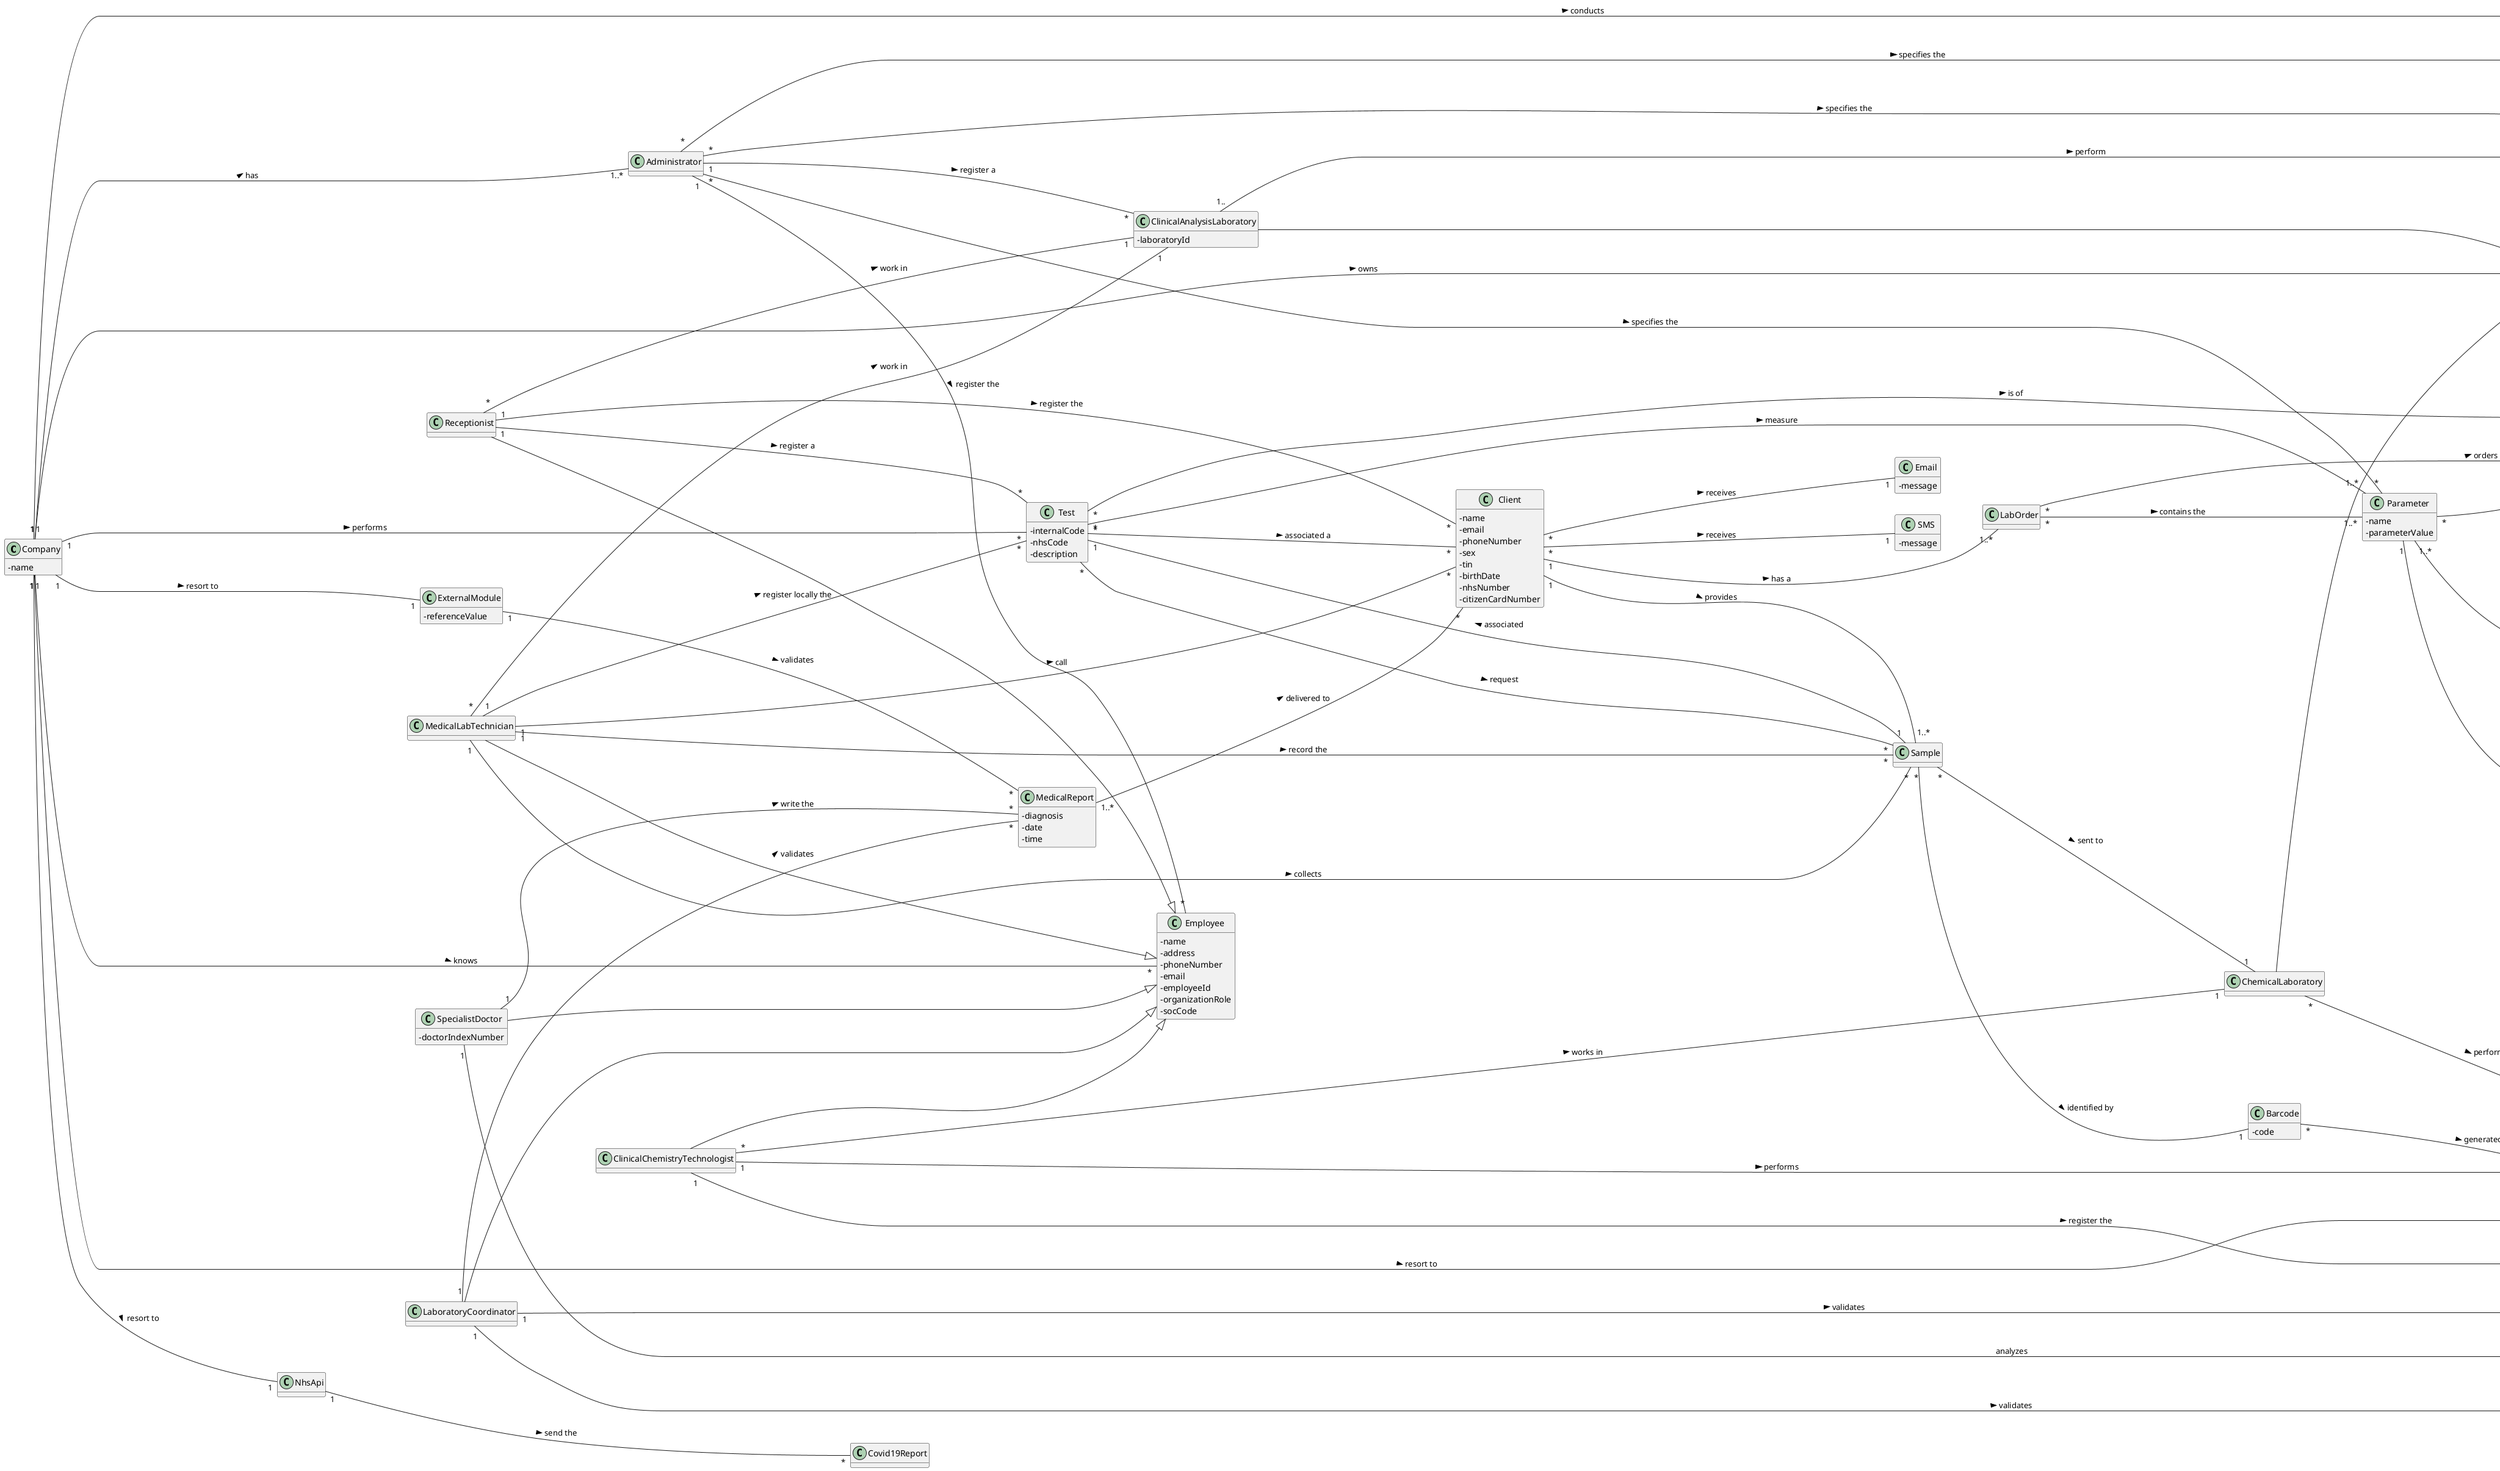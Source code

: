 @startuml
'https://plantuml.com/class-diagram
hide methods
left to right direction
skinparam classAttributeIconSize 0

class Company{
-name
}

class Laboratory{
-name
-address
-phoneNumber
-tin
}

class ClinicalAnalysisLaboratory{
-laboratoryId
}

class ChemicalLaboratory{
}

class Administrator{
}

class Employee{
-name
-address
-phoneNumber
-email
-employeeId
-organizationRole
-socCode
}

class Receptionist{
}

class Client{
 - name
 - email
 - phoneNumber
 - sex
 - tin
 - birthDate
 - nhsNumber
 - citizenCardNumber
}

class Test{
-internalCode
-nhsCode
-description
}

class MedicalLabTechnician{
}

class Sample{
}

class TestType{
-code
-description
-collectingMethod
}

class Parameter{
-name
-parameterValue
}

class ParameterCategory{
-name
-code
}

class ChemicalAnalysis{
-date
-time
}

class LabOrder{
}

class ChemicalResult{
}

class Barcode{
-code
}

class ExternalApi{
}

class ClinicalChemistryTechnologist{
}

class SpecialistDoctor{
-doctorIndexNumber
}

class MedicalReport{
-diagnosis
-date
-time
}

class ExternalModule{
-referenceValue
}

class LaboratoryCoordinator{
}

class NhsApi{
}

class Covid19Report{
}

class Email{
-message
}

class SMS{
-message
}

Company "1"----"1..*" Laboratory : owns >
Company "1"----"1..*" Administrator : has >
Company "1"----"*" Employee : knows >
ClinicalAnalysisLaboratory ----|> Laboratory
ChemicalLaboratory ---|> Laboratory
Administrator "1"----"*" Employee : register the >
Receptionist -----|> Employee
Receptionist "1"----"*" Client : register the >
Receptionist "*"----"1" ClinicalAnalysisLaboratory : work in >
Receptionist "1"----"*" Test : register a >
Test"*"----"*" Client : associated a >
Administrator "1"----"*" ClinicalAnalysisLaboratory : register a >
MedicalLabTechnician ----|> Employee
MedicalLabTechnician "*"----"1" ClinicalAnalysisLaboratory : work in >
MedicalLabTechnician "1"----"*" Sample : record the >
Test "*"----"*" Sample : request  >
ClinicalAnalysisLaboratory "1.."----"1..*" TestType : perform >
Administrator "*"----"*" TestType : specifies the >
Administrator "*"----"*" Parameter : specifies the >
Administrator "*"----"*" ParameterCategory : specifies the >
Parameter "*"----"1" ParameterCategory : under >
Test "*"----"1..*" Parameter : measure >
Test "*"----"1" TestType : is of >
ParameterCategory "*"--"*" TestType : has a set of <
Company "1"----"*" Test : performs >
Company "1"----------"*" TestType : conducts >
MedicalLabTechnician "1"----"*" Sample : collects >
Sample "*"----"1" ChemicalLaboratory : sent to >
ChemicalLaboratory "*"----"*" ChemicalAnalysis : perform >
Client "1"-----"1..*" LabOrder : has a >
LabOrder "*"----"1" TestType : orders a >
LabOrder "*"----"1..*" Parameter : contains the >
MedicalLabTechnician "1"----"*" Test : register locally the >
ChemicalAnalysis "1"----"1" ChemicalResult : generates >
Parameter "1" ----- "1" ChemicalAnalyses : analyze by >
Parameter "1..*"----"*" ChemicalResult : evaluated in >
Sample "1"----"1" Test : associated >
Sample "*"----"1" Barcode : identified by >
Company "1"----"1" ExternalApi : resort to >
Barcode "*"----"1" ExternalApi : generated by >
ClinicalChemistryTechnologist ----|> Employee
ClinicalChemistryTechnologist "*"----"1" ChemicalLaboratory : works in >
ClinicalChemistryTechnologist "1"----"*" ChemicalAnalysis : performs >
ClinicalChemistryTechnologist "1"----"*" ChemicalResult : register the >
SpecialistDoctor ----|> Employee
SpecialistDoctor "1"----"*" ChemicalResult : analyzes
SpecialistDoctor "1"----"*" MedicalReport: write the >
MedicalReport "1..*"----"*" Client : delivered to >
Company "1"-----"1" ExternalModule : resort to >
ExternalModule "1"----"*" MedicalReport : validates >
LaboratoryCoordinator ----|> Employee
LaboratoryCoordinator "1"----"*" MedicalReport : validates >
LaboratoryCoordinator "1"----"*" ChemicalAnalyses : validates >
LaboratoryCoordinator "1"----"*" ChemicalResult : validates >
Company "1"----"1" NhsApi : resort to >
NhsApi "1"----"*" Covid19Report : send the >
MedicalLabTechnician "1"----"*" Client : call >
Client "1"----"1..*" Sample : provides >
Client "*"----"1" SMS : receives >
Client "*"----"1" Email : receives >
ChemicalAnalyses "1"----"1" ChemicalResult : > generates

@enduml